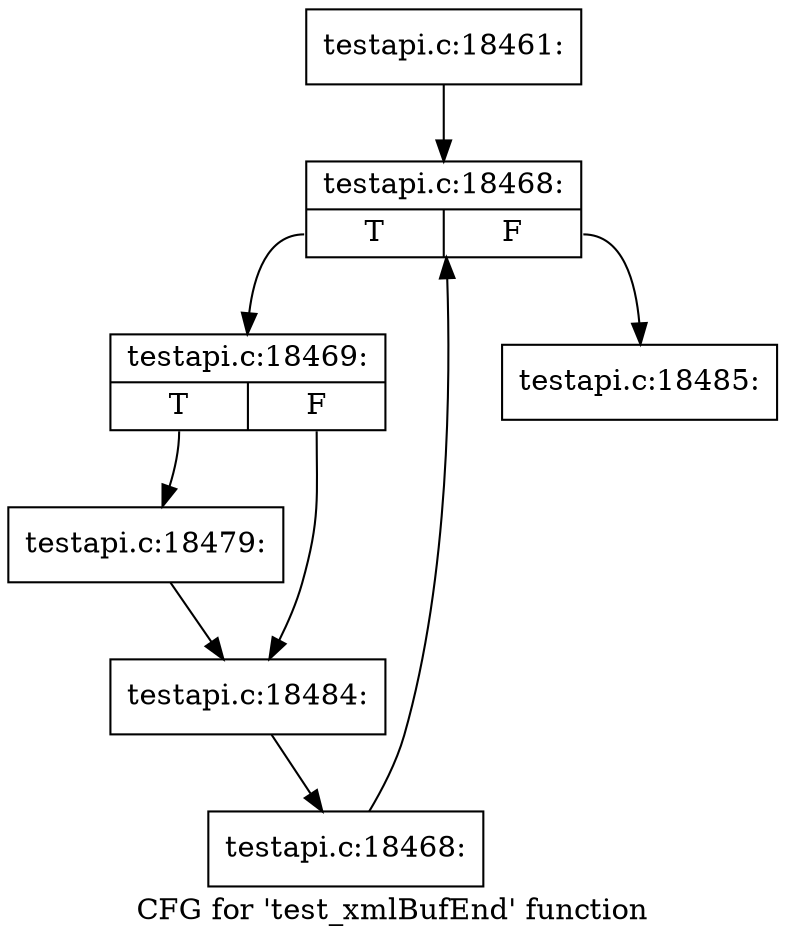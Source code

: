 digraph "CFG for 'test_xmlBufEnd' function" {
	label="CFG for 'test_xmlBufEnd' function";

	Node0x4aea620 [shape=record,label="{testapi.c:18461:}"];
	Node0x4aea620 -> Node0x4aef480;
	Node0x4aef480 [shape=record,label="{testapi.c:18468:|{<s0>T|<s1>F}}"];
	Node0x4aef480:s0 -> Node0x4aef760;
	Node0x4aef480:s1 -> Node0x4aef2e0;
	Node0x4aef760 [shape=record,label="{testapi.c:18469:|{<s0>T|<s1>F}}"];
	Node0x4aef760:s0 -> Node0x4af03a0;
	Node0x4aef760:s1 -> Node0x4af06d0;
	Node0x4af03a0 [shape=record,label="{testapi.c:18479:}"];
	Node0x4af03a0 -> Node0x4af06d0;
	Node0x4af06d0 [shape=record,label="{testapi.c:18484:}"];
	Node0x4af06d0 -> Node0x4aef6d0;
	Node0x4aef6d0 [shape=record,label="{testapi.c:18468:}"];
	Node0x4aef6d0 -> Node0x4aef480;
	Node0x4aef2e0 [shape=record,label="{testapi.c:18485:}"];
}
